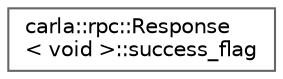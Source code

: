 digraph "类继承关系图"
{
 // INTERACTIVE_SVG=YES
 // LATEX_PDF_SIZE
  bgcolor="transparent";
  edge [fontname=Helvetica,fontsize=10,labelfontname=Helvetica,labelfontsize=10];
  node [fontname=Helvetica,fontsize=10,shape=box,height=0.2,width=0.4];
  rankdir="LR";
  Node0 [id="Node000000",label="carla::rpc::Response\l\< void \>::success_flag",height=0.2,width=0.4,color="grey40", fillcolor="white", style="filled",URL="$d0/d01/structcarla_1_1rpc_1_1Response_3_01void_01_4_1_1success__flag.html",tooltip=" "];
}
